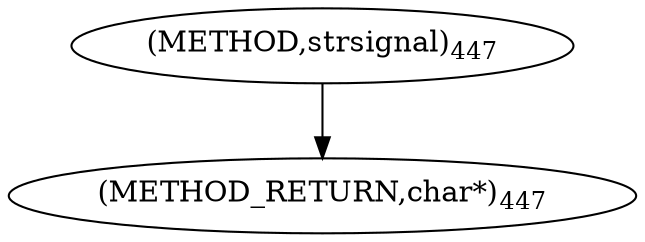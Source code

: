 digraph "strsignal" {  
"98998" [label = <(METHOD,strsignal)<SUB>447</SUB>> ]
"99000" [label = <(METHOD_RETURN,char*)<SUB>447</SUB>> ]
  "98998" -> "99000" 
}

